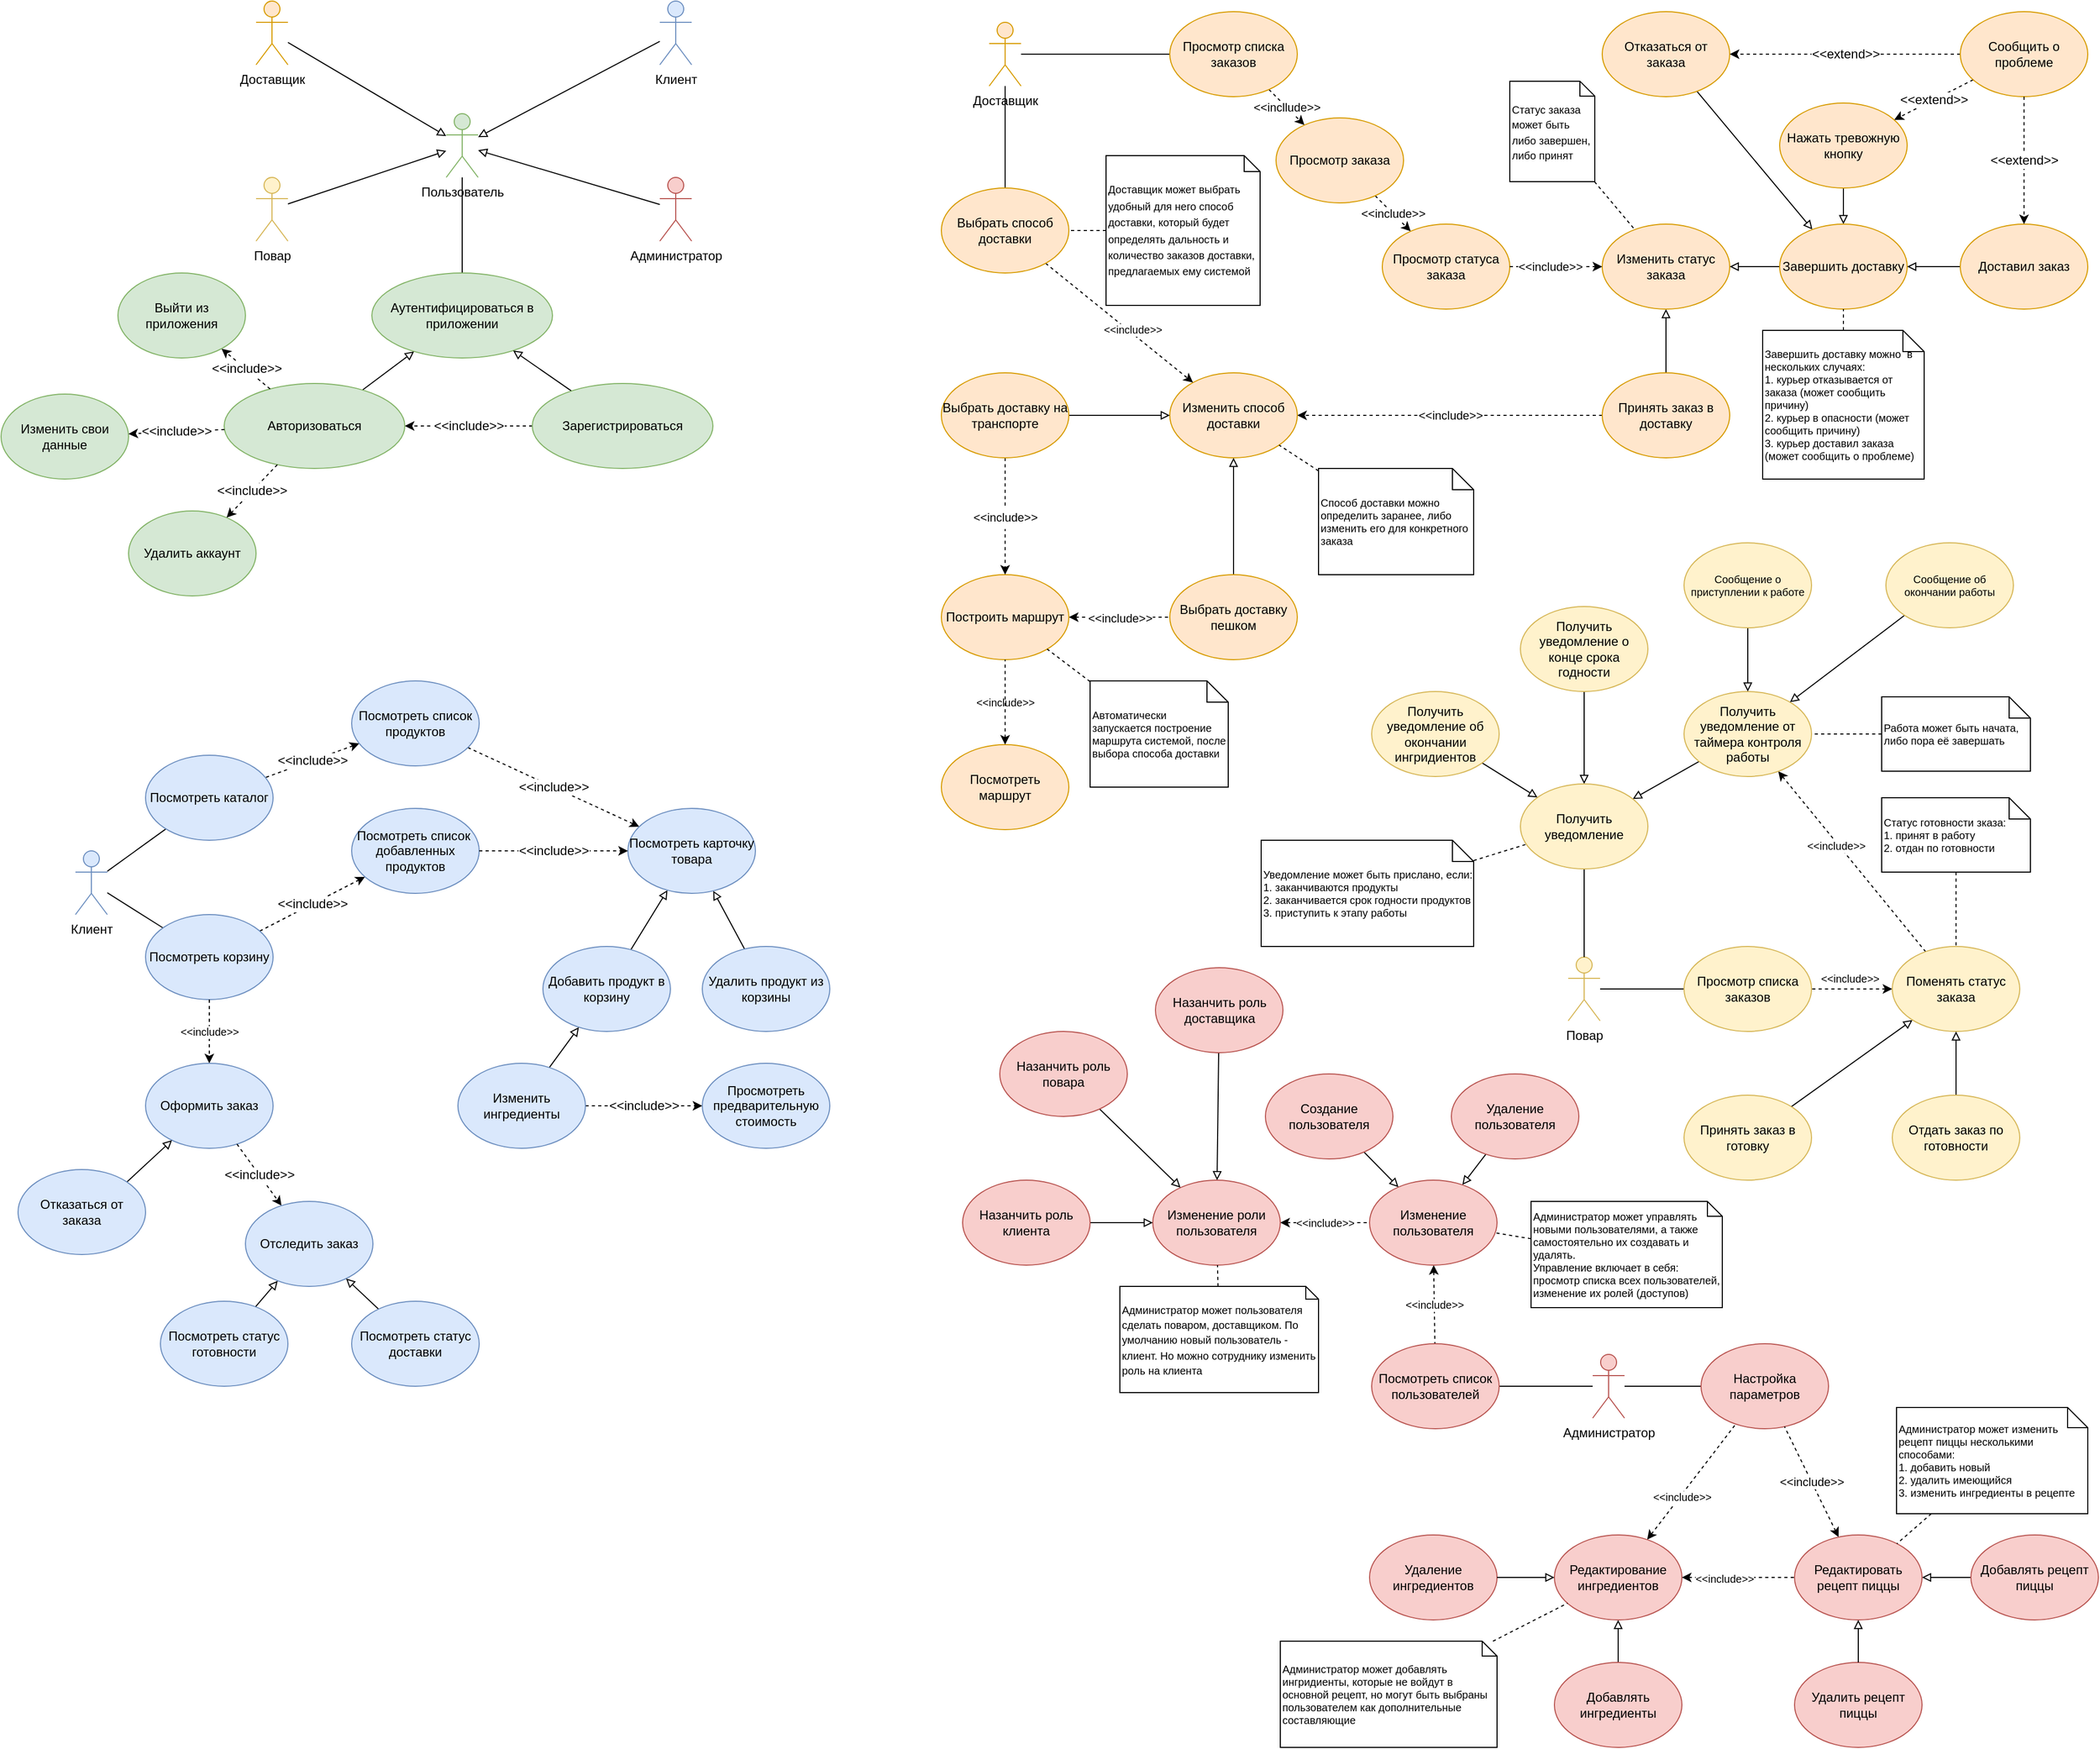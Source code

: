<mxfile version="20.7.4" type="google"><diagram id="wq3S42WRR0GATAmZA97Z" name="Page-1"><mxGraphModel grid="1" page="1" gridSize="10" guides="1" tooltips="1" connect="1" arrows="1" fold="1" pageScale="1" pageWidth="1169" pageHeight="1654" math="0" shadow="0"><root><mxCell id="0"/><mxCell id="1" parent="0"/><mxCell id="L-8THQ4KBsZC68_u3Kuw-40" style="edgeStyle=none;rounded=0;orthogonalLoop=1;jettySize=auto;html=1;endArrow=none;endFill=0;" edge="1" parent="1" source="L-8THQ4KBsZC68_u3Kuw-1" target="L-8THQ4KBsZC68_u3Kuw-11"><mxGeometry relative="1" as="geometry"/></mxCell><mxCell id="lFO23khlAvMCdC2RcjcU-5" style="rounded=0;orthogonalLoop=1;jettySize=auto;html=1;labelBackgroundColor=none;fontSize=10;startArrow=none;startFill=0;endArrow=none;endFill=0;" edge="1" parent="1" source="L-8THQ4KBsZC68_u3Kuw-1" target="L-8THQ4KBsZC68_u3Kuw-99"><mxGeometry relative="1" as="geometry"/></mxCell><mxCell id="L-8THQ4KBsZC68_u3Kuw-1" value="Доставщик" style="shape=umlActor;verticalLabelPosition=bottom;verticalAlign=top;html=1;outlineConnect=0;fillColor=#ffe6cc;strokeColor=#d79b00;" vertex="1" parent="1"><mxGeometry x="90" y="30" width="30" height="60" as="geometry"/></mxCell><mxCell id="L-8THQ4KBsZC68_u3Kuw-68" style="edgeStyle=none;rounded=0;orthogonalLoop=1;jettySize=auto;html=1;endArrow=none;endFill=0;" edge="1" parent="1" source="L-8THQ4KBsZC68_u3Kuw-4" target="L-8THQ4KBsZC68_u3Kuw-20"><mxGeometry relative="1" as="geometry"/></mxCell><mxCell id="L-8THQ4KBsZC68_u3Kuw-4" value="Повар" style="shape=umlActor;verticalLabelPosition=bottom;verticalAlign=top;html=1;outlineConnect=0;fillColor=#fff2cc;strokeColor=#d6b656;" vertex="1" parent="1"><mxGeometry x="635" y="910" width="30" height="60" as="geometry"/></mxCell><mxCell id="RKotNOa25y4ybluNpeIp-42" style="edgeStyle=none;rounded=0;orthogonalLoop=1;jettySize=auto;html=1;fontSize=12;endArrow=none;endFill=0;" edge="1" parent="1" source="L-8THQ4KBsZC68_u3Kuw-5" target="RKotNOa25y4ybluNpeIp-27"><mxGeometry relative="1" as="geometry"/></mxCell><mxCell id="L-8THQ4KBsZC68_u3Kuw-5" value="Клиент" style="shape=umlActor;verticalLabelPosition=bottom;verticalAlign=top;html=1;outlineConnect=0;fillColor=#dae8fc;strokeColor=#6c8ebf;" vertex="1" parent="1"><mxGeometry x="-770" y="810" width="30" height="60" as="geometry"/></mxCell><mxCell id="L-8THQ4KBsZC68_u3Kuw-75" style="edgeStyle=none;rounded=0;orthogonalLoop=1;jettySize=auto;html=1;endArrow=none;endFill=0;" edge="1" parent="1" source="L-8THQ4KBsZC68_u3Kuw-6" target="RKotNOa25y4ybluNpeIp-3"><mxGeometry relative="1" as="geometry"><mxPoint x="509.865" y="1321.314" as="targetPoint"/></mxGeometry></mxCell><mxCell id="L-8THQ4KBsZC68_u3Kuw-76" style="edgeStyle=none;rounded=0;orthogonalLoop=1;jettySize=auto;html=1;endArrow=none;endFill=0;" edge="1" parent="1" source="L-8THQ4KBsZC68_u3Kuw-6" target="L-8THQ4KBsZC68_u3Kuw-34"><mxGeometry relative="1" as="geometry"/></mxCell><mxCell id="L-8THQ4KBsZC68_u3Kuw-6" value="Администратор" style="shape=umlActor;verticalLabelPosition=bottom;verticalAlign=top;html=1;outlineConnect=0;fillColor=#f8cecc;strokeColor=#b85450;" vertex="1" parent="1"><mxGeometry x="658" y="1284" width="30" height="60" as="geometry"/></mxCell><mxCell id="L-8THQ4KBsZC68_u3Kuw-41" value="&amp;lt;&amp;lt;include&amp;gt;&amp;gt;" style="edgeStyle=none;rounded=0;orthogonalLoop=1;jettySize=auto;html=1;dashed=1;" edge="1" parent="1" source="L-8THQ4KBsZC68_u3Kuw-9" target="L-8THQ4KBsZC68_u3Kuw-17"><mxGeometry relative="1" as="geometry"/></mxCell><mxCell id="lFO23khlAvMCdC2RcjcU-8" style="edgeStyle=none;rounded=0;orthogonalLoop=1;jettySize=auto;html=1;labelBackgroundColor=none;fontSize=10;startArrow=none;startFill=0;endArrow=block;endFill=0;" edge="1" parent="1" source="L-8THQ4KBsZC68_u3Kuw-9" target="L-8THQ4KBsZC68_u3Kuw-46"><mxGeometry relative="1" as="geometry"/></mxCell><mxCell id="L-8THQ4KBsZC68_u3Kuw-9" value="Принять заказ в доставку" style="ellipse;whiteSpace=wrap;html=1;fillColor=#ffe6cc;strokeColor=#d79b00;" vertex="1" parent="1"><mxGeometry x="667" y="360" width="120" height="80" as="geometry"/></mxCell><mxCell id="L-8THQ4KBsZC68_u3Kuw-60" style="edgeStyle=none;rounded=0;orthogonalLoop=1;jettySize=auto;html=1;endArrow=block;endFill=0;" edge="1" parent="1" source="L-8THQ4KBsZC68_u3Kuw-10" target="L-8THQ4KBsZC68_u3Kuw-51"><mxGeometry relative="1" as="geometry"/></mxCell><mxCell id="L-8THQ4KBsZC68_u3Kuw-10" value="Отказаться от заказа" style="ellipse;whiteSpace=wrap;html=1;fillColor=#ffe6cc;strokeColor=#d79b00;" vertex="1" parent="1"><mxGeometry x="667" y="20" width="120" height="80" as="geometry"/></mxCell><mxCell id="L-8THQ4KBsZC68_u3Kuw-44" value="&amp;lt;&amp;lt;include&amp;gt;&amp;gt;" style="edgeStyle=none;rounded=0;orthogonalLoop=1;jettySize=auto;html=1;endArrow=classic;endFill=1;dashed=1;" edge="1" parent="1" source="L-8THQ4KBsZC68_u3Kuw-93" target="L-8THQ4KBsZC68_u3Kuw-13"><mxGeometry relative="1" as="geometry"/></mxCell><mxCell id="L-8THQ4KBsZC68_u3Kuw-95" value="&amp;lt;&amp;lt;incllude&amp;gt;&amp;gt;" style="edgeStyle=none;rounded=0;orthogonalLoop=1;jettySize=auto;html=1;startArrow=none;startFill=0;endArrow=classic;endFill=1;dashed=1;" edge="1" parent="1" source="L-8THQ4KBsZC68_u3Kuw-11" target="L-8THQ4KBsZC68_u3Kuw-93"><mxGeometry relative="1" as="geometry"/></mxCell><mxCell id="L-8THQ4KBsZC68_u3Kuw-11" value="Просмотр списка заказов" style="ellipse;whiteSpace=wrap;html=1;fillColor=#ffe6cc;strokeColor=#d79b00;" vertex="1" parent="1"><mxGeometry x="260" y="20" width="120" height="80" as="geometry"/></mxCell><mxCell id="L-8THQ4KBsZC68_u3Kuw-12" value="Посмотреть маршрут" style="ellipse;whiteSpace=wrap;html=1;fillColor=#ffe6cc;strokeColor=#d79b00;" vertex="1" parent="1"><mxGeometry x="45" y="710" width="120" height="80" as="geometry"/></mxCell><mxCell id="L-8THQ4KBsZC68_u3Kuw-13" value="Просмотр статуса заказа" style="ellipse;whiteSpace=wrap;html=1;fillColor=#ffe6cc;strokeColor=#d79b00;" vertex="1" parent="1"><mxGeometry x="460" y="220" width="120" height="80" as="geometry"/></mxCell><mxCell id="L-8THQ4KBsZC68_u3Kuw-86" value="&lt;p style=&quot;line-height: 0%;&quot;&gt;&lt;br&gt;&lt;span style=&quot;color: rgb(0, 0, 0); font-family: Helvetica; font-size: 11px; font-style: normal; font-variant-ligatures: normal; font-variant-caps: normal; font-weight: 400; letter-spacing: normal; orphans: 2; text-align: center; text-indent: 0px; text-transform: none; widows: 2; word-spacing: 0px; -webkit-text-stroke-width: 0px; background-color: rgb(255, 255, 255); text-decoration-thickness: initial; text-decoration-style: initial; text-decoration-color: initial; float: none; display: inline !important;&quot;&gt;&amp;lt;&amp;lt;include&amp;gt;&amp;gt;&lt;/span&gt;&lt;br&gt;&lt;br&gt;&lt;/p&gt;" style="edgeStyle=none;rounded=0;orthogonalLoop=1;jettySize=auto;html=1;startArrow=classic;startFill=1;endArrow=none;endFill=0;dashed=1;" edge="1" parent="1" source="L-8THQ4KBsZC68_u3Kuw-14" target="L-8THQ4KBsZC68_u3Kuw-81"><mxGeometry relative="1" as="geometry"/></mxCell><mxCell id="L-8THQ4KBsZC68_u3Kuw-14" value="Построить маршрут" style="ellipse;whiteSpace=wrap;html=1;fillColor=#ffe6cc;strokeColor=#d79b00;" vertex="1" parent="1"><mxGeometry x="45" y="550" width="120" height="80" as="geometry"/></mxCell><mxCell id="L-8THQ4KBsZC68_u3Kuw-50" value="&lt;span style=&quot;font-size: 12px;&quot;&gt;&amp;lt;&amp;lt;extend&amp;gt;&amp;gt;&lt;/span&gt;" style="edgeStyle=none;rounded=0;orthogonalLoop=1;jettySize=auto;html=1;dashed=1;endArrow=classic;endFill=1;" edge="1" parent="1" source="L-8THQ4KBsZC68_u3Kuw-15" target="L-8THQ4KBsZC68_u3Kuw-10"><mxGeometry relative="1" as="geometry"><mxPoint x="898.06" y="270" as="sourcePoint"/></mxGeometry></mxCell><mxCell id="L-8THQ4KBsZC68_u3Kuw-61" value="&lt;span style=&quot;font-size: 12px;&quot;&gt;&amp;lt;&amp;lt;extend&amp;gt;&amp;gt;&lt;/span&gt;" style="edgeStyle=none;rounded=0;orthogonalLoop=1;jettySize=auto;html=1;dashed=1;endArrow=classic;endFill=1;" edge="1" parent="1" source="L-8THQ4KBsZC68_u3Kuw-15" target="L-8THQ4KBsZC68_u3Kuw-16"><mxGeometry relative="1" as="geometry"><mxPoint x="913.997" y="242.85" as="sourcePoint"/></mxGeometry></mxCell><mxCell id="L-8THQ4KBsZC68_u3Kuw-15" value="Сообщить о проблеме" style="ellipse;whiteSpace=wrap;html=1;fillColor=#ffe6cc;strokeColor=#d79b00;" vertex="1" parent="1"><mxGeometry x="1004" y="20" width="120" height="80" as="geometry"/></mxCell><mxCell id="L-8THQ4KBsZC68_u3Kuw-101" value="" style="edgeStyle=none;rounded=0;orthogonalLoop=1;jettySize=auto;html=1;startArrow=none;startFill=0;endArrow=block;endFill=0;" edge="1" parent="1" source="L-8THQ4KBsZC68_u3Kuw-16" target="L-8THQ4KBsZC68_u3Kuw-51"><mxGeometry relative="1" as="geometry"/></mxCell><mxCell id="L-8THQ4KBsZC68_u3Kuw-16" value="Нажать тревожную кнопку" style="ellipse;whiteSpace=wrap;html=1;fillColor=#ffe6cc;strokeColor=#d79b00;" vertex="1" parent="1"><mxGeometry x="834" y="106" width="120" height="80" as="geometry"/></mxCell><mxCell id="L-8THQ4KBsZC68_u3Kuw-42" value="&lt;p style=&quot;line-height: 0%;&quot;&gt;&lt;br&gt;&lt;span style=&quot;color: rgb(0, 0, 0); font-family: Helvetica; font-size: 11px; font-style: normal; font-variant-ligatures: normal; font-variant-caps: normal; font-weight: 400; letter-spacing: normal; orphans: 2; text-align: center; text-indent: 0px; text-transform: none; widows: 2; word-spacing: 0px; -webkit-text-stroke-width: 0px; background-color: rgb(255, 255, 255); text-decoration-thickness: initial; text-decoration-style: initial; text-decoration-color: initial; float: none; display: inline !important;&quot;&gt;&amp;lt;&amp;lt;include&amp;gt;&amp;gt;&lt;/span&gt;&lt;br&gt;&lt;br&gt;&lt;/p&gt;" style="edgeStyle=none;rounded=0;orthogonalLoop=1;jettySize=auto;html=1;startArrow=none;startFill=0;endArrow=classic;endFill=1;dashed=1;" edge="1" parent="1" source="L-8THQ4KBsZC68_u3Kuw-82" target="L-8THQ4KBsZC68_u3Kuw-14"><mxGeometry relative="1" as="geometry"/></mxCell><mxCell id="L-8THQ4KBsZC68_u3Kuw-17" value="Изменить способ доставки" style="ellipse;whiteSpace=wrap;html=1;fillColor=#ffe6cc;strokeColor=#d79b00;" vertex="1" parent="1"><mxGeometry x="260" y="360" width="120" height="80" as="geometry"/></mxCell><mxCell id="L-8THQ4KBsZC68_u3Kuw-64" style="edgeStyle=none;rounded=0;orthogonalLoop=1;jettySize=auto;html=1;endArrow=block;endFill=0;" edge="1" parent="1" source="L-8THQ4KBsZC68_u3Kuw-18" target="L-8THQ4KBsZC68_u3Kuw-63"><mxGeometry relative="1" as="geometry"/></mxCell><mxCell id="L-8THQ4KBsZC68_u3Kuw-18" value="Получить уведомление об окончании ингридиентов" style="ellipse;whiteSpace=wrap;html=1;fillColor=#fff2cc;strokeColor=#d6b656;" vertex="1" parent="1"><mxGeometry x="450" y="660" width="120" height="80" as="geometry"/></mxCell><mxCell id="L-8THQ4KBsZC68_u3Kuw-62" style="edgeStyle=none;rounded=0;orthogonalLoop=1;jettySize=auto;html=1;exitX=0.5;exitY=1;exitDx=0;exitDy=0;endArrow=block;endFill=0;" edge="1" parent="1" source="L-8THQ4KBsZC68_u3Kuw-19" target="L-8THQ4KBsZC68_u3Kuw-63"><mxGeometry relative="1" as="geometry"/></mxCell><mxCell id="L-8THQ4KBsZC68_u3Kuw-19" value="Получить уведомление о конце срока годности" style="ellipse;whiteSpace=wrap;html=1;fillColor=#fff2cc;strokeColor=#d6b656;" vertex="1" parent="1"><mxGeometry x="590" y="580" width="120" height="80" as="geometry"/></mxCell><mxCell id="L-8THQ4KBsZC68_u3Kuw-69" style="edgeStyle=none;rounded=0;orthogonalLoop=1;jettySize=auto;html=1;dashed=1;startArrow=classic;startFill=1;endArrow=none;endFill=0;" edge="1" parent="1" source="L-8THQ4KBsZC68_u3Kuw-21" target="L-8THQ4KBsZC68_u3Kuw-23"><mxGeometry relative="1" as="geometry"><mxPoint x="1114" y="720" as="targetPoint"/></mxGeometry></mxCell><mxCell id="lFO23khlAvMCdC2RcjcU-31" value="&amp;lt;&amp;lt;include&amp;gt;&amp;gt;" style="edgeLabel;html=1;align=center;verticalAlign=middle;resizable=0;points=[];fontSize=10;" connectable="0" vertex="1" parent="L-8THQ4KBsZC68_u3Kuw-69"><mxGeometry x="-0.193" y="-2" relative="1" as="geometry"><mxPoint as="offset"/></mxGeometry></mxCell><mxCell id="L-8THQ4KBsZC68_u3Kuw-20" value="Просмотр списка заказов" style="ellipse;whiteSpace=wrap;html=1;fillColor=#fff2cc;strokeColor=#d6b656;" vertex="1" parent="1"><mxGeometry x="744" y="900" width="120" height="80" as="geometry"/></mxCell><mxCell id="L-8THQ4KBsZC68_u3Kuw-65" style="edgeStyle=none;rounded=0;orthogonalLoop=1;jettySize=auto;html=1;endArrow=block;endFill=0;" edge="1" parent="1" source="L-8THQ4KBsZC68_u3Kuw-21" target="L-8THQ4KBsZC68_u3Kuw-63"><mxGeometry relative="1" as="geometry"/></mxCell><mxCell id="L-8THQ4KBsZC68_u3Kuw-21" value="Получить уведомление от таймера контроля работы" style="ellipse;whiteSpace=wrap;html=1;fillColor=#fff2cc;strokeColor=#d6b656;" vertex="1" parent="1"><mxGeometry x="744" y="660" width="120" height="80" as="geometry"/></mxCell><mxCell id="L-8THQ4KBsZC68_u3Kuw-52" style="edgeStyle=none;rounded=0;orthogonalLoop=1;jettySize=auto;html=1;endArrow=block;endFill=0;" edge="1" parent="1" source="L-8THQ4KBsZC68_u3Kuw-22" target="L-8THQ4KBsZC68_u3Kuw-23"><mxGeometry relative="1" as="geometry"/></mxCell><mxCell id="L-8THQ4KBsZC68_u3Kuw-22" value="Принять заказ в готовку" style="ellipse;whiteSpace=wrap;html=1;fillColor=#fff2cc;strokeColor=#d6b656;" vertex="1" parent="1"><mxGeometry x="744" y="1040" width="120" height="80" as="geometry"/></mxCell><mxCell id="L-8THQ4KBsZC68_u3Kuw-67" style="edgeStyle=none;rounded=0;orthogonalLoop=1;jettySize=auto;html=1;dashed=1;endArrow=none;endFill=0;startArrow=classic;startFill=1;" edge="1" parent="1" source="L-8THQ4KBsZC68_u3Kuw-23" target="L-8THQ4KBsZC68_u3Kuw-20"><mxGeometry relative="1" as="geometry"/></mxCell><mxCell id="lFO23khlAvMCdC2RcjcU-32" value="&amp;lt;&amp;lt;include&amp;gt;&amp;gt;" style="edgeLabel;html=1;align=center;verticalAlign=middle;resizable=0;points=[];fontSize=10;" connectable="0" vertex="1" parent="L-8THQ4KBsZC68_u3Kuw-67"><mxGeometry x="0.329" relative="1" as="geometry"><mxPoint x="10" y="-10" as="offset"/></mxGeometry></mxCell><mxCell id="L-8THQ4KBsZC68_u3Kuw-23" value="Поменять статус заказа" style="ellipse;whiteSpace=wrap;html=1;fillColor=#fff2cc;strokeColor=#d6b656;" vertex="1" parent="1"><mxGeometry x="940" y="900" width="120" height="80" as="geometry"/></mxCell><mxCell id="L-8THQ4KBsZC68_u3Kuw-53" style="edgeStyle=none;rounded=0;orthogonalLoop=1;jettySize=auto;html=1;endArrow=block;endFill=0;" edge="1" parent="1" source="L-8THQ4KBsZC68_u3Kuw-24" target="L-8THQ4KBsZC68_u3Kuw-23"><mxGeometry relative="1" as="geometry"/></mxCell><mxCell id="L-8THQ4KBsZC68_u3Kuw-24" value="Отдать заказ по готовности" style="ellipse;whiteSpace=wrap;html=1;fillColor=#fff2cc;strokeColor=#d6b656;" vertex="1" parent="1"><mxGeometry x="940" y="1040" width="120" height="80" as="geometry"/></mxCell><mxCell id="L-8THQ4KBsZC68_u3Kuw-34" value="Настройка параметров" style="ellipse;whiteSpace=wrap;html=1;fillColor=#f8cecc;strokeColor=#b85450;" vertex="1" parent="1"><mxGeometry x="760" y="1274" width="120" height="80" as="geometry"/></mxCell><mxCell id="L-8THQ4KBsZC68_u3Kuw-46" value="Изменить статус заказа" style="ellipse;whiteSpace=wrap;html=1;fillColor=#ffe6cc;strokeColor=#d79b00;" vertex="1" parent="1"><mxGeometry x="667" y="220" width="120" height="80" as="geometry"/></mxCell><mxCell id="lFO23khlAvMCdC2RcjcU-7" style="edgeStyle=none;rounded=0;orthogonalLoop=1;jettySize=auto;html=1;labelBackgroundColor=none;fontSize=10;startArrow=none;startFill=0;endArrow=block;endFill=0;" edge="1" parent="1" source="L-8THQ4KBsZC68_u3Kuw-51" target="L-8THQ4KBsZC68_u3Kuw-46"><mxGeometry relative="1" as="geometry"/></mxCell><mxCell id="L-8THQ4KBsZC68_u3Kuw-51" value="Завершить доставку" style="ellipse;whiteSpace=wrap;html=1;fillColor=#ffe6cc;strokeColor=#d79b00;" vertex="1" parent="1"><mxGeometry x="834" y="220" width="120" height="80" as="geometry"/></mxCell><mxCell id="L-8THQ4KBsZC68_u3Kuw-70" style="edgeStyle=none;rounded=0;orthogonalLoop=1;jettySize=auto;html=1;endArrow=block;endFill=0;" edge="1" parent="1" source="L-8THQ4KBsZC68_u3Kuw-56" target="L-8THQ4KBsZC68_u3Kuw-58"><mxGeometry relative="1" as="geometry"/></mxCell><mxCell id="L-8THQ4KBsZC68_u3Kuw-56" value="Добавлять рецепт пиццы" style="ellipse;whiteSpace=wrap;html=1;fillColor=#f8cecc;strokeColor=#b85450;" vertex="1" parent="1"><mxGeometry x="1014" y="1454" width="120" height="80" as="geometry"/></mxCell><mxCell id="L-8THQ4KBsZC68_u3Kuw-71" style="edgeStyle=none;rounded=0;orthogonalLoop=1;jettySize=auto;html=1;endArrow=block;endFill=0;" edge="1" parent="1" source="L-8THQ4KBsZC68_u3Kuw-57" target="L-8THQ4KBsZC68_u3Kuw-59"><mxGeometry relative="1" as="geometry"><mxPoint x="768" y="1214" as="targetPoint"/></mxGeometry></mxCell><mxCell id="L-8THQ4KBsZC68_u3Kuw-57" value="Добавлять ингредиенты" style="ellipse;whiteSpace=wrap;html=1;fillColor=#f8cecc;strokeColor=#b85450;" vertex="1" parent="1"><mxGeometry x="622" y="1574" width="120" height="80" as="geometry"/></mxCell><mxCell id="L-8THQ4KBsZC68_u3Kuw-74" value="&amp;lt;&amp;lt;include&amp;gt;&amp;gt;" style="edgeStyle=none;rounded=0;orthogonalLoop=1;jettySize=auto;html=1;dashed=1;endArrow=none;endFill=0;startArrow=classic;startFill=1;" edge="1" parent="1" source="L-8THQ4KBsZC68_u3Kuw-58" target="L-8THQ4KBsZC68_u3Kuw-34"><mxGeometry relative="1" as="geometry"/></mxCell><mxCell id="L-8THQ4KBsZC68_u3Kuw-58" value="Редактировать рецепт пиццы" style="ellipse;whiteSpace=wrap;html=1;fillColor=#f8cecc;strokeColor=#b85450;" vertex="1" parent="1"><mxGeometry x="848" y="1454" width="120" height="80" as="geometry"/></mxCell><mxCell id="L-8THQ4KBsZC68_u3Kuw-73" style="edgeStyle=none;rounded=0;orthogonalLoop=1;jettySize=auto;html=1;dashed=1;endArrow=none;endFill=0;startArrow=classic;startFill=1;" edge="1" parent="1" source="L-8THQ4KBsZC68_u3Kuw-59" target="L-8THQ4KBsZC68_u3Kuw-34"><mxGeometry relative="1" as="geometry"/></mxCell><mxCell id="lFO23khlAvMCdC2RcjcU-35" value="&amp;lt;&amp;lt;include&amp;gt;&amp;gt;" style="edgeLabel;html=1;align=center;verticalAlign=middle;resizable=0;points=[];fontSize=10;" connectable="0" vertex="1" parent="L-8THQ4KBsZC68_u3Kuw-73"><mxGeometry x="-0.252" y="-1" relative="1" as="geometry"><mxPoint as="offset"/></mxGeometry></mxCell><mxCell id="L-8THQ4KBsZC68_u3Kuw-59" value="Редактирование ингредиентов" style="ellipse;whiteSpace=wrap;html=1;fillColor=#f8cecc;strokeColor=#b85450;" vertex="1" parent="1"><mxGeometry x="622" y="1454" width="120" height="80" as="geometry"/></mxCell><mxCell id="L-8THQ4KBsZC68_u3Kuw-66" style="edgeStyle=none;rounded=0;orthogonalLoop=1;jettySize=auto;html=1;endArrow=none;endFill=0;" edge="1" parent="1" source="L-8THQ4KBsZC68_u3Kuw-63" target="L-8THQ4KBsZC68_u3Kuw-4"><mxGeometry relative="1" as="geometry"/></mxCell><mxCell id="L-8THQ4KBsZC68_u3Kuw-63" value="Получить уведомление" style="ellipse;whiteSpace=wrap;html=1;fillColor=#fff2cc;strokeColor=#d6b656;" vertex="1" parent="1"><mxGeometry x="590" y="747" width="120" height="80" as="geometry"/></mxCell><mxCell id="L-8THQ4KBsZC68_u3Kuw-77" value="Удаление ингредиентов" style="ellipse;whiteSpace=wrap;html=1;fillColor=#f8cecc;strokeColor=#b85450;" vertex="1" parent="1"><mxGeometry x="448" y="1454" width="120" height="80" as="geometry"/></mxCell><mxCell id="L-8THQ4KBsZC68_u3Kuw-78" value="Удалить рецепт пиццы" style="ellipse;whiteSpace=wrap;html=1;fillColor=#f8cecc;strokeColor=#b85450;" vertex="1" parent="1"><mxGeometry x="848" y="1574" width="120" height="80" as="geometry"/></mxCell><mxCell id="L-8THQ4KBsZC68_u3Kuw-79" style="edgeStyle=none;rounded=0;orthogonalLoop=1;jettySize=auto;html=1;endArrow=block;endFill=0;" edge="1" parent="1" source="L-8THQ4KBsZC68_u3Kuw-77" target="L-8THQ4KBsZC68_u3Kuw-59"><mxGeometry relative="1" as="geometry"><mxPoint x="444.984" y="1225.967" as="targetPoint"/></mxGeometry></mxCell><mxCell id="L-8THQ4KBsZC68_u3Kuw-80" style="edgeStyle=none;rounded=0;orthogonalLoop=1;jettySize=auto;html=1;endArrow=block;endFill=0;" edge="1" parent="1" source="L-8THQ4KBsZC68_u3Kuw-78" target="L-8THQ4KBsZC68_u3Kuw-58"><mxGeometry relative="1" as="geometry"><mxPoint x="546.499" y="1224.001" as="targetPoint"/></mxGeometry></mxCell><mxCell id="L-8THQ4KBsZC68_u3Kuw-88" value="&lt;p style=&quot;line-height: 0%;&quot;&gt;&lt;br&gt;&lt;/p&gt;" style="edgeStyle=none;rounded=0;orthogonalLoop=1;jettySize=auto;html=1;startArrow=none;startFill=0;endArrow=block;endFill=0;" edge="1" parent="1" source="L-8THQ4KBsZC68_u3Kuw-81" target="L-8THQ4KBsZC68_u3Kuw-17"><mxGeometry relative="1" as="geometry"/></mxCell><mxCell id="L-8THQ4KBsZC68_u3Kuw-81" value="Выбрать доставку пешком" style="ellipse;whiteSpace=wrap;html=1;fillColor=#ffe6cc;strokeColor=#d79b00;" vertex="1" parent="1"><mxGeometry x="260" y="550" width="120" height="80" as="geometry"/></mxCell><mxCell id="L-8THQ4KBsZC68_u3Kuw-87" value="&lt;p style=&quot;line-height: 0%;&quot;&gt;&lt;br&gt;&lt;/p&gt;" style="edgeStyle=none;rounded=0;orthogonalLoop=1;jettySize=auto;html=1;startArrow=none;startFill=0;endArrow=block;endFill=0;" edge="1" parent="1" source="L-8THQ4KBsZC68_u3Kuw-82" target="L-8THQ4KBsZC68_u3Kuw-17"><mxGeometry relative="1" as="geometry"/></mxCell><mxCell id="L-8THQ4KBsZC68_u3Kuw-82" value="Выбрать доставку на транспорте" style="ellipse;whiteSpace=wrap;html=1;fillColor=#ffe6cc;strokeColor=#d79b00;" vertex="1" parent="1"><mxGeometry x="45" y="360" width="120" height="80" as="geometry"/></mxCell><mxCell id="L-8THQ4KBsZC68_u3Kuw-96" style="edgeStyle=none;rounded=0;orthogonalLoop=1;jettySize=auto;html=1;startArrow=none;startFill=0;endArrow=classic;endFill=1;dashed=1;" edge="1" parent="1" source="L-8THQ4KBsZC68_u3Kuw-13" target="L-8THQ4KBsZC68_u3Kuw-46"><mxGeometry relative="1" as="geometry"><Array as="points"/></mxGeometry></mxCell><mxCell id="lFO23khlAvMCdC2RcjcU-1" value="&amp;lt;&amp;lt;include&amp;gt;&amp;gt;" style="edgeLabel;html=1;align=center;verticalAlign=middle;resizable=0;points=[];" connectable="0" vertex="1" parent="L-8THQ4KBsZC68_u3Kuw-96"><mxGeometry x="-0.451" relative="1" as="geometry"><mxPoint x="14" as="offset"/></mxGeometry></mxCell><mxCell id="L-8THQ4KBsZC68_u3Kuw-93" value="Просмотр заказа" style="ellipse;whiteSpace=wrap;html=1;fillColor=#ffe6cc;strokeColor=#d79b00;" vertex="1" parent="1"><mxGeometry x="360" y="120" width="120" height="80" as="geometry"/></mxCell><mxCell id="lFO23khlAvMCdC2RcjcU-9" style="edgeStyle=none;rounded=0;orthogonalLoop=1;jettySize=auto;html=1;labelBackgroundColor=none;fontSize=10;startArrow=none;startFill=0;endArrow=classic;endFill=1;dashed=1;" edge="1" parent="1" source="L-8THQ4KBsZC68_u3Kuw-99" target="L-8THQ4KBsZC68_u3Kuw-17"><mxGeometry relative="1" as="geometry"/></mxCell><mxCell id="lFO23khlAvMCdC2RcjcU-10" value="&amp;lt;&amp;lt;include&amp;gt;&amp;gt;" style="edgeLabel;html=1;align=center;verticalAlign=middle;resizable=0;points=[];fontSize=10;" connectable="0" vertex="1" parent="lFO23khlAvMCdC2RcjcU-9"><mxGeometry x="0.155" y="3" relative="1" as="geometry"><mxPoint y="-1" as="offset"/></mxGeometry></mxCell><mxCell id="lFO23khlAvMCdC2RcjcU-11" value="&amp;lt;&amp;lt;include&amp;gt;&amp;gt;" style="edgeStyle=none;rounded=0;orthogonalLoop=1;jettySize=auto;html=1;dashed=1;labelBackgroundColor=none;fontSize=10;startArrow=classic;startFill=1;endArrow=none;endFill=0;" edge="1" parent="1" source="L-8THQ4KBsZC68_u3Kuw-12" target="L-8THQ4KBsZC68_u3Kuw-14"><mxGeometry relative="1" as="geometry"/></mxCell><mxCell id="L-8THQ4KBsZC68_u3Kuw-99" value="Выбрать способ доставки" style="ellipse;whiteSpace=wrap;html=1;fillColor=#ffe6cc;strokeColor=#d79b00;" vertex="1" parent="1"><mxGeometry x="45" y="186" width="120" height="80" as="geometry"/></mxCell><mxCell id="lFO23khlAvMCdC2RcjcU-6" style="edgeStyle=none;rounded=0;orthogonalLoop=1;jettySize=auto;html=1;labelBackgroundColor=none;fontSize=10;startArrow=none;startFill=0;endArrow=none;endFill=0;dashed=1;" edge="1" parent="1" source="lFO23khlAvMCdC2RcjcU-3" target="L-8THQ4KBsZC68_u3Kuw-99"><mxGeometry relative="1" as="geometry"/></mxCell><mxCell id="lFO23khlAvMCdC2RcjcU-3" value="&lt;div style=&quot;line-height: 120%;&quot;&gt;&lt;span style=&quot;font-size: 10px; background-color: initial;&quot;&gt;Доставщик может выбрать удобный для него способ доставки, который будет определять дальность и количество заказов доставки, предлагаемых ему системой&lt;/span&gt;&lt;/div&gt;" style="shape=note;size=15;whiteSpace=wrap;html=1;align=left;strokeWidth=1;" vertex="1" parent="1"><mxGeometry x="200" y="155.5" width="145" height="141" as="geometry"/></mxCell><mxCell id="lFO23khlAvMCdC2RcjcU-14" style="edgeStyle=none;rounded=0;orthogonalLoop=1;jettySize=auto;html=1;dashed=1;labelBackgroundColor=none;fontSize=10;startArrow=none;startFill=0;endArrow=none;endFill=0;" edge="1" parent="1" source="lFO23khlAvMCdC2RcjcU-12" target="L-8THQ4KBsZC68_u3Kuw-51"><mxGeometry relative="1" as="geometry"/></mxCell><mxCell id="lFO23khlAvMCdC2RcjcU-12" value="Завершить доставку можно&amp;nbsp; в нескольких случаях:&lt;br&gt;1. курьер отказывается от заказа (может сообщить причину)&lt;br&gt;2. курьер в опасности (может сообщить причину)&lt;br&gt;3. курьер доставил заказа (может сообщить о проблеме)" style="shape=note;size=20;whiteSpace=wrap;html=1;strokeWidth=1;fontSize=10;align=left;" vertex="1" parent="1"><mxGeometry x="818" y="320" width="152" height="140" as="geometry"/></mxCell><mxCell id="lFO23khlAvMCdC2RcjcU-15" style="edgeStyle=none;rounded=0;orthogonalLoop=1;jettySize=auto;html=1;labelBackgroundColor=none;fontSize=10;startArrow=none;startFill=0;endArrow=block;endFill=0;" edge="1" parent="1" source="lFO23khlAvMCdC2RcjcU-13" target="L-8THQ4KBsZC68_u3Kuw-51"><mxGeometry relative="1" as="geometry"/></mxCell><mxCell id="lFO23khlAvMCdC2RcjcU-13" value="&lt;font style=&quot;font-size: 12px;&quot;&gt;Доставил заказ&lt;/font&gt;" style="ellipse;whiteSpace=wrap;html=1;strokeWidth=1;fontSize=10;fillColor=#ffe6cc;strokeColor=#d79b00;" vertex="1" parent="1"><mxGeometry x="1004" y="220" width="120" height="80" as="geometry"/></mxCell><mxCell id="lFO23khlAvMCdC2RcjcU-16" value="&lt;span style=&quot;font-size: 12px;&quot;&gt;&amp;lt;&amp;lt;extend&amp;gt;&amp;gt;&lt;/span&gt;" style="edgeStyle=none;rounded=0;orthogonalLoop=1;jettySize=auto;html=1;dashed=1;endArrow=classic;endFill=1;" edge="1" parent="1" source="L-8THQ4KBsZC68_u3Kuw-15" target="lFO23khlAvMCdC2RcjcU-13"><mxGeometry relative="1" as="geometry"><mxPoint x="810" y="80" as="sourcePoint"/><mxPoint x="767.696" y="131.218" as="targetPoint"/></mxGeometry></mxCell><mxCell id="lFO23khlAvMCdC2RcjcU-18" style="edgeStyle=none;rounded=0;orthogonalLoop=1;jettySize=auto;html=1;labelBackgroundColor=none;fontSize=10;startArrow=none;startFill=0;endArrow=none;endFill=0;dashed=1;" edge="1" parent="1" source="lFO23khlAvMCdC2RcjcU-17" target="L-8THQ4KBsZC68_u3Kuw-14"><mxGeometry relative="1" as="geometry"/></mxCell><mxCell id="lFO23khlAvMCdC2RcjcU-17" value="Автоматически запускается построение маршрута системой, после выбора способа доставки" style="shape=note;size=20;whiteSpace=wrap;html=1;strokeWidth=1;fontSize=10;align=left;" vertex="1" parent="1"><mxGeometry x="185" y="650" width="130" height="100" as="geometry"/></mxCell><mxCell id="lFO23khlAvMCdC2RcjcU-20" style="edgeStyle=none;rounded=0;orthogonalLoop=1;jettySize=auto;html=1;dashed=1;labelBackgroundColor=none;fontSize=10;startArrow=none;startFill=0;endArrow=none;endFill=0;" edge="1" parent="1" source="lFO23khlAvMCdC2RcjcU-19" target="L-8THQ4KBsZC68_u3Kuw-17"><mxGeometry relative="1" as="geometry"/></mxCell><mxCell id="lFO23khlAvMCdC2RcjcU-19" value="Способ доставки можно определить заранее, либо изменить его для конкретного заказа" style="shape=note;size=20;whiteSpace=wrap;html=1;strokeWidth=1;fontSize=10;align=left;" vertex="1" parent="1"><mxGeometry x="400" y="450" width="146" height="100" as="geometry"/></mxCell><mxCell id="lFO23khlAvMCdC2RcjcU-22" style="edgeStyle=none;rounded=0;orthogonalLoop=1;jettySize=auto;html=1;dashed=1;labelBackgroundColor=none;fontSize=10;startArrow=none;startFill=0;endArrow=none;endFill=0;" edge="1" parent="1" source="lFO23khlAvMCdC2RcjcU-21" target="L-8THQ4KBsZC68_u3Kuw-46"><mxGeometry relative="1" as="geometry"/></mxCell><mxCell id="lFO23khlAvMCdC2RcjcU-21" value="&lt;font style=&quot;font-size: 10px;&quot;&gt;Статус заказа может быть либо завершен, либо принят&lt;/font&gt;" style="shape=note;size=14;whiteSpace=wrap;html=1;strokeWidth=1;fontSize=12;align=left;" vertex="1" parent="1"><mxGeometry x="580" y="85.45" width="80" height="94.55" as="geometry"/></mxCell><mxCell id="lFO23khlAvMCdC2RcjcU-28" style="edgeStyle=none;rounded=0;orthogonalLoop=1;jettySize=auto;html=1;labelBackgroundColor=none;fontSize=10;startArrow=none;startFill=0;endArrow=none;endFill=0;dashed=1;" edge="1" parent="1" source="lFO23khlAvMCdC2RcjcU-23" target="L-8THQ4KBsZC68_u3Kuw-63"><mxGeometry relative="1" as="geometry"/></mxCell><mxCell id="lFO23khlAvMCdC2RcjcU-23" value="Уведомление может быть прислано, если:&lt;br&gt;1. заканчиваются продукты&lt;br&gt;2. заканчивается срок годности продуктов&lt;br&gt;&lt;div style=&quot;&quot;&gt;&lt;span style=&quot;background-color: initial;&quot;&gt;3. приступить к этапу работы&lt;/span&gt;&lt;/div&gt;" style="shape=note;size=20;whiteSpace=wrap;html=1;strokeWidth=1;fontSize=10;align=left;" vertex="1" parent="1"><mxGeometry x="346" y="800" width="200" height="100" as="geometry"/></mxCell><mxCell id="lFO23khlAvMCdC2RcjcU-26" style="edgeStyle=none;rounded=0;orthogonalLoop=1;jettySize=auto;html=1;labelBackgroundColor=none;fontSize=10;startArrow=none;startFill=0;endArrow=block;endFill=0;" edge="1" parent="1" source="lFO23khlAvMCdC2RcjcU-24" target="L-8THQ4KBsZC68_u3Kuw-21"><mxGeometry relative="1" as="geometry"/></mxCell><mxCell id="lFO23khlAvMCdC2RcjcU-24" value="Сообщение о приступлении к работе" style="ellipse;whiteSpace=wrap;html=1;strokeWidth=1;fontSize=10;fillColor=#fff2cc;strokeColor=#d6b656;" vertex="1" parent="1"><mxGeometry x="744" y="520" width="120" height="80" as="geometry"/></mxCell><mxCell id="lFO23khlAvMCdC2RcjcU-27" style="edgeStyle=none;rounded=0;orthogonalLoop=1;jettySize=auto;html=1;exitX=0;exitY=1;exitDx=0;exitDy=0;labelBackgroundColor=none;fontSize=10;startArrow=none;startFill=0;endArrow=block;endFill=0;" edge="1" parent="1" source="lFO23khlAvMCdC2RcjcU-25" target="L-8THQ4KBsZC68_u3Kuw-21"><mxGeometry relative="1" as="geometry"/></mxCell><mxCell id="lFO23khlAvMCdC2RcjcU-25" value="Сообщение об окончании работы" style="ellipse;whiteSpace=wrap;html=1;strokeWidth=1;fontSize=10;fillColor=#fff2cc;strokeColor=#d6b656;" vertex="1" parent="1"><mxGeometry x="934" y="520" width="120" height="80" as="geometry"/></mxCell><mxCell id="lFO23khlAvMCdC2RcjcU-30" style="edgeStyle=none;rounded=0;orthogonalLoop=1;jettySize=auto;html=1;dashed=1;labelBackgroundColor=none;fontSize=10;startArrow=none;startFill=0;endArrow=none;endFill=0;" edge="1" parent="1" source="lFO23khlAvMCdC2RcjcU-29" target="L-8THQ4KBsZC68_u3Kuw-21"><mxGeometry relative="1" as="geometry"/></mxCell><mxCell id="lFO23khlAvMCdC2RcjcU-29" value="Работа может быть начата, либо пора её завершать" style="shape=note;size=20;whiteSpace=wrap;html=1;strokeWidth=1;fontSize=10;align=left;" vertex="1" parent="1"><mxGeometry x="930" y="665" width="140" height="70" as="geometry"/></mxCell><mxCell id="lFO23khlAvMCdC2RcjcU-34" style="edgeStyle=none;rounded=0;orthogonalLoop=1;jettySize=auto;html=1;dashed=1;labelBackgroundColor=none;fontSize=10;startArrow=none;startFill=0;endArrow=none;endFill=0;" edge="1" parent="1" source="lFO23khlAvMCdC2RcjcU-33" target="L-8THQ4KBsZC68_u3Kuw-23"><mxGeometry relative="1" as="geometry"/></mxCell><mxCell id="lFO23khlAvMCdC2RcjcU-33" value="Статус готовности зказа:&lt;br&gt;1. принят в работу&lt;br&gt;&lt;div style=&quot;&quot;&gt;&lt;span style=&quot;background-color: initial;&quot;&gt;2. отдан по готовности&lt;/span&gt;&lt;/div&gt;" style="shape=note;size=20;whiteSpace=wrap;html=1;strokeWidth=1;fontSize=10;align=left;" vertex="1" parent="1"><mxGeometry x="930" y="760" width="140" height="70" as="geometry"/></mxCell><mxCell id="lFO23khlAvMCdC2RcjcU-36" style="edgeStyle=none;rounded=0;orthogonalLoop=1;jettySize=auto;html=1;dashed=1;endArrow=none;endFill=0;startArrow=classic;startFill=1;" edge="1" parent="1" source="L-8THQ4KBsZC68_u3Kuw-59" target="L-8THQ4KBsZC68_u3Kuw-58"><mxGeometry relative="1" as="geometry"><mxPoint x="798.475" y="1136.401" as="sourcePoint"/><mxPoint x="839.652" y="1061.63" as="targetPoint"/></mxGeometry></mxCell><mxCell id="lFO23khlAvMCdC2RcjcU-37" value="&amp;lt;&amp;lt;include&amp;gt;&amp;gt;" style="edgeLabel;html=1;align=center;verticalAlign=middle;resizable=0;points=[];fontSize=10;" connectable="0" vertex="1" parent="lFO23khlAvMCdC2RcjcU-36"><mxGeometry x="-0.252" y="-1" relative="1" as="geometry"><mxPoint as="offset"/></mxGeometry></mxCell><mxCell id="lFO23khlAvMCdC2RcjcU-39" style="edgeStyle=none;rounded=0;orthogonalLoop=1;jettySize=auto;html=1;dashed=1;labelBackgroundColor=none;fontSize=10;startArrow=none;startFill=0;endArrow=none;endFill=0;" edge="1" parent="1" source="lFO23khlAvMCdC2RcjcU-38" target="L-8THQ4KBsZC68_u3Kuw-58"><mxGeometry relative="1" as="geometry"/></mxCell><mxCell id="lFO23khlAvMCdC2RcjcU-38" value="Администратор может изменить рецепт пиццы несколькими способами:&lt;br&gt;1. добавить новый&lt;br&gt;2. удалить имеющийся&lt;br&gt;3. изменить ингредиенты в рецепте" style="shape=note;size=19;whiteSpace=wrap;html=1;strokeWidth=1;fontSize=10;align=left;" vertex="1" parent="1"><mxGeometry x="944" y="1334" width="180" height="100" as="geometry"/></mxCell><mxCell id="lFO23khlAvMCdC2RcjcU-41" style="edgeStyle=none;rounded=0;orthogonalLoop=1;jettySize=auto;html=1;dashed=1;labelBackgroundColor=none;fontSize=10;startArrow=none;startFill=0;endArrow=none;endFill=0;" edge="1" parent="1" source="lFO23khlAvMCdC2RcjcU-40" target="L-8THQ4KBsZC68_u3Kuw-59"><mxGeometry relative="1" as="geometry"/></mxCell><mxCell id="lFO23khlAvMCdC2RcjcU-40" value="Администратор может добавлять ингридиенты, которые не войдут в основной рецепт, но могут быть выбраны пользователем как дополнительные составляющие" style="shape=note;size=14;whiteSpace=wrap;html=1;strokeWidth=1;fontSize=10;align=left;" vertex="1" parent="1"><mxGeometry x="364" y="1554" width="204" height="100" as="geometry"/></mxCell><mxCell id="lFO23khlAvMCdC2RcjcU-43" value="&lt;span style=&quot;background-color: rgb(255, 255, 255);&quot;&gt;&amp;lt;&amp;lt;include&amp;gt;&amp;gt;&lt;/span&gt;" style="edgeStyle=none;rounded=0;orthogonalLoop=1;jettySize=auto;html=1;dashed=1;labelBackgroundColor=none;fontSize=10;startArrow=classic;startFill=1;endArrow=none;endFill=0;" edge="1" parent="1" source="lFO23khlAvMCdC2RcjcU-42" target="lFO23khlAvMCdC2RcjcU-44"><mxGeometry relative="1" as="geometry"/></mxCell><mxCell id="lFO23khlAvMCdC2RcjcU-42" value="&lt;font style=&quot;font-size: 12px;&quot;&gt;Изменение роли пользователя&lt;/font&gt;" style="ellipse;whiteSpace=wrap;html=1;strokeWidth=1;fontSize=10;fillColor=#f8cecc;strokeColor=#b85450;" vertex="1" parent="1"><mxGeometry x="244" y="1120" width="120" height="80" as="geometry"/></mxCell><mxCell id="lFO23khlAvMCdC2RcjcU-45" value="&amp;lt;&amp;lt;include&amp;gt;&amp;gt;" style="edgeStyle=none;rounded=0;orthogonalLoop=1;jettySize=auto;html=1;labelBackgroundColor=#FFFFFF;fontSize=10;startArrow=classic;startFill=1;endArrow=none;endFill=0;dashed=1;" edge="1" parent="1" source="lFO23khlAvMCdC2RcjcU-44" target="RKotNOa25y4ybluNpeIp-3"><mxGeometry relative="1" as="geometry"/></mxCell><mxCell id="lFO23khlAvMCdC2RcjcU-44" value="&lt;font style=&quot;font-size: 12px;&quot;&gt;Изменение пользователя&lt;/font&gt;" style="ellipse;whiteSpace=wrap;html=1;strokeWidth=1;fontSize=10;fillColor=#f8cecc;strokeColor=#b85450;" vertex="1" parent="1"><mxGeometry x="448" y="1120" width="120" height="80" as="geometry"/></mxCell><mxCell id="lFO23khlAvMCdC2RcjcU-47" style="edgeStyle=none;rounded=0;orthogonalLoop=1;jettySize=auto;html=1;labelBackgroundColor=#FFFFFF;fontSize=10;startArrow=none;startFill=0;endArrow=block;endFill=0;" edge="1" parent="1" source="lFO23khlAvMCdC2RcjcU-46" target="lFO23khlAvMCdC2RcjcU-44"><mxGeometry relative="1" as="geometry"><mxPoint x="358" y="1120" as="targetPoint"/></mxGeometry></mxCell><mxCell id="lFO23khlAvMCdC2RcjcU-46" value="&lt;font style=&quot;font-size: 12px;&quot;&gt;Удаление пользователя&lt;/font&gt;" style="ellipse;whiteSpace=wrap;html=1;strokeWidth=1;fontSize=10;fillColor=#f8cecc;strokeColor=#b85450;" vertex="1" parent="1"><mxGeometry x="525" y="1020" width="120" height="80" as="geometry"/></mxCell><mxCell id="lFO23khlAvMCdC2RcjcU-49" style="edgeStyle=none;rounded=0;orthogonalLoop=1;jettySize=auto;html=1;labelBackgroundColor=#FFFFFF;fontSize=10;startArrow=none;startFill=0;endArrow=block;endFill=0;" edge="1" parent="1" source="lFO23khlAvMCdC2RcjcU-48" target="lFO23khlAvMCdC2RcjcU-44"><mxGeometry relative="1" as="geometry"/></mxCell><mxCell id="lFO23khlAvMCdC2RcjcU-48" value="&lt;font style=&quot;font-size: 12px;&quot;&gt;Создание пользователя&lt;/font&gt;" style="ellipse;whiteSpace=wrap;html=1;strokeWidth=1;fontSize=10;fillColor=#f8cecc;strokeColor=#b85450;" vertex="1" parent="1"><mxGeometry x="350" y="1020" width="120" height="80" as="geometry"/></mxCell><mxCell id="RKotNOa25y4ybluNpeIp-3" value="Посмотреть список пользователей" style="ellipse;whiteSpace=wrap;html=1;fontSize=12;fillColor=#f8cecc;strokeColor=#b85450;" vertex="1" parent="1"><mxGeometry x="450" y="1274" width="120" height="80" as="geometry"/></mxCell><mxCell id="RKotNOa25y4ybluNpeIp-13" value="" style="edgeStyle=none;rounded=0;orthogonalLoop=1;jettySize=auto;html=1;fontSize=12;endArrow=block;endFill=0;" edge="1" parent="1" source="RKotNOa25y4ybluNpeIp-11" target="lFO23khlAvMCdC2RcjcU-42"><mxGeometry relative="1" as="geometry"/></mxCell><mxCell id="RKotNOa25y4ybluNpeIp-11" value="Назанчить роль доставщика" style="ellipse;whiteSpace=wrap;html=1;fontSize=12;fillColor=#f8cecc;strokeColor=#b85450;" vertex="1" parent="1"><mxGeometry x="246.5" y="920" width="120" height="80" as="geometry"/></mxCell><mxCell id="RKotNOa25y4ybluNpeIp-15" value="" style="edgeStyle=none;rounded=0;orthogonalLoop=1;jettySize=auto;html=1;fontSize=12;endArrow=block;endFill=0;" edge="1" parent="1" source="RKotNOa25y4ybluNpeIp-12" target="lFO23khlAvMCdC2RcjcU-42"><mxGeometry relative="1" as="geometry"/></mxCell><mxCell id="RKotNOa25y4ybluNpeIp-12" value="Назанчить роль повара" style="ellipse;whiteSpace=wrap;html=1;fontSize=12;fillColor=#f8cecc;strokeColor=#b85450;" vertex="1" parent="1"><mxGeometry x="100" y="980" width="120" height="80" as="geometry"/></mxCell><mxCell id="RKotNOa25y4ybluNpeIp-16" style="edgeStyle=none;rounded=0;orthogonalLoop=1;jettySize=auto;html=1;fontSize=12;endArrow=block;endFill=0;" edge="1" parent="1" source="RKotNOa25y4ybluNpeIp-14" target="lFO23khlAvMCdC2RcjcU-42"><mxGeometry relative="1" as="geometry"/></mxCell><mxCell id="RKotNOa25y4ybluNpeIp-14" value="Назанчить роль клиента" style="ellipse;whiteSpace=wrap;html=1;fontSize=12;fillColor=#f8cecc;strokeColor=#b85450;" vertex="1" parent="1"><mxGeometry x="65" y="1120" width="120" height="80" as="geometry"/></mxCell><mxCell id="RKotNOa25y4ybluNpeIp-18" style="edgeStyle=none;rounded=0;orthogonalLoop=1;jettySize=auto;html=1;fontSize=10;endArrow=none;endFill=0;dashed=1;" edge="1" parent="1" source="RKotNOa25y4ybluNpeIp-17" target="lFO23khlAvMCdC2RcjcU-42"><mxGeometry relative="1" as="geometry"/></mxCell><mxCell id="RKotNOa25y4ybluNpeIp-17" value="&lt;font style=&quot;font-size: 10px;&quot;&gt;Администратор может пользователя сделать поваром, доставщиком. По умолчанию новый пользователь - клиент. Но можно сотруднику изменить роль на клиента&lt;/font&gt;" style="shape=note;size=12;whiteSpace=wrap;html=1;fontSize=12;align=left;" vertex="1" parent="1"><mxGeometry x="213" y="1220" width="187" height="100" as="geometry"/></mxCell><mxCell id="RKotNOa25y4ybluNpeIp-20" style="edgeStyle=none;rounded=0;orthogonalLoop=1;jettySize=auto;html=1;dashed=1;fontSize=10;endArrow=none;endFill=0;" edge="1" parent="1" source="RKotNOa25y4ybluNpeIp-19" target="lFO23khlAvMCdC2RcjcU-44"><mxGeometry relative="1" as="geometry"/></mxCell><mxCell id="RKotNOa25y4ybluNpeIp-19" value="Администратор может управлять новыми пользователями, а также самостоятельно их создавать и удалять.&lt;br&gt;Управление включает в себя: просмотр списка всех пользователей, изменение их ролей (доступов)" style="shape=note;size=14;whiteSpace=wrap;html=1;fontSize=10;align=left;" vertex="1" parent="1"><mxGeometry x="600" y="1140" width="180" height="100" as="geometry"/></mxCell><mxCell id="RKotNOa25y4ybluNpeIp-41" style="edgeStyle=none;rounded=0;orthogonalLoop=1;jettySize=auto;html=1;fontSize=12;endArrow=none;endFill=0;" edge="1" parent="1" source="RKotNOa25y4ybluNpeIp-21" target="L-8THQ4KBsZC68_u3Kuw-5"><mxGeometry relative="1" as="geometry"/></mxCell><mxCell id="RKotNOa25y4ybluNpeIp-21" value="&lt;font style=&quot;font-size: 12px;&quot;&gt;Посмотреть каталог&lt;/font&gt;" style="ellipse;whiteSpace=wrap;html=1;fontSize=10;align=center;fillColor=#dae8fc;strokeColor=#6c8ebf;" vertex="1" parent="1"><mxGeometry x="-704" y="720" width="120" height="80" as="geometry"/></mxCell><mxCell id="RKotNOa25y4ybluNpeIp-28" value="&amp;lt;&amp;lt;include&amp;gt;&amp;gt;" style="edgeStyle=none;rounded=0;orthogonalLoop=1;jettySize=auto;html=1;dashed=1;fontSize=12;endArrow=classic;endFill=1;" edge="1" parent="1" source="RKotNOa25y4ybluNpeIp-25" target="RKotNOa25y4ybluNpeIp-29"><mxGeometry relative="1" as="geometry"/></mxCell><mxCell id="RKotNOa25y4ybluNpeIp-33" style="edgeStyle=none;rounded=0;orthogonalLoop=1;jettySize=auto;html=1;fontSize=12;endArrow=block;endFill=0;" edge="1" parent="1" source="RKotNOa25y4ybluNpeIp-22" target="RKotNOa25y4ybluNpeIp-29"><mxGeometry relative="1" as="geometry"><mxPoint x="-260" y="980" as="targetPoint"/></mxGeometry></mxCell><mxCell id="RKotNOa25y4ybluNpeIp-22" value="Добавить продукт в корзину" style="ellipse;whiteSpace=wrap;html=1;fontSize=12;fillColor=#dae8fc;strokeColor=#6c8ebf;" vertex="1" parent="1"><mxGeometry x="-330" y="900" width="120" height="80" as="geometry"/></mxCell><mxCell id="RKotNOa25y4ybluNpeIp-32" style="edgeStyle=none;rounded=0;orthogonalLoop=1;jettySize=auto;html=1;fontSize=12;endArrow=block;endFill=0;" edge="1" parent="1" source="RKotNOa25y4ybluNpeIp-23" target="RKotNOa25y4ybluNpeIp-29"><mxGeometry relative="1" as="geometry"/></mxCell><mxCell id="RKotNOa25y4ybluNpeIp-23" value="Удалить продукт из корзины" style="ellipse;whiteSpace=wrap;html=1;fontSize=12;fillColor=#dae8fc;strokeColor=#6c8ebf;" vertex="1" parent="1"><mxGeometry x="-180" y="900" width="120" height="80" as="geometry"/></mxCell><mxCell id="RKotNOa25y4ybluNpeIp-34" value="&amp;lt;&amp;lt;include&amp;gt;&amp;gt;" style="edgeStyle=none;rounded=0;orthogonalLoop=1;jettySize=auto;html=1;fontSize=12;endArrow=none;endFill=0;dashed=1;startArrow=classic;startFill=1;" edge="1" parent="1" source="RKotNOa25y4ybluNpeIp-25" target="RKotNOa25y4ybluNpeIp-21"><mxGeometry relative="1" as="geometry"/></mxCell><mxCell id="RKotNOa25y4ybluNpeIp-38" value="&amp;lt;&amp;lt;include&amp;gt;&amp;gt;" style="edgeStyle=none;rounded=0;orthogonalLoop=1;jettySize=auto;html=1;dashed=1;fontSize=12;endArrow=none;endFill=0;startArrow=classic;startFill=1;" edge="1" parent="1" source="RKotNOa25y4ybluNpeIp-49" target="RKotNOa25y4ybluNpeIp-27"><mxGeometry relative="1" as="geometry"/></mxCell><mxCell id="RKotNOa25y4ybluNpeIp-25" value="Посмотреть список продуктов" style="ellipse;whiteSpace=wrap;html=1;fontSize=12;fillColor=#dae8fc;strokeColor=#6c8ebf;" vertex="1" parent="1"><mxGeometry x="-510" y="650" width="120" height="80" as="geometry"/></mxCell><mxCell id="RKotNOa25y4ybluNpeIp-27" value="Посмотреть корзину" style="ellipse;whiteSpace=wrap;html=1;fontSize=12;fillColor=#dae8fc;strokeColor=#6c8ebf;" vertex="1" parent="1"><mxGeometry x="-704" y="870" width="120" height="80" as="geometry"/></mxCell><mxCell id="RKotNOa25y4ybluNpeIp-29" value="Посмотреть карточку товара" style="ellipse;whiteSpace=wrap;html=1;fontSize=12;fillColor=#dae8fc;strokeColor=#6c8ebf;" vertex="1" parent="1"><mxGeometry x="-250" y="770" width="120" height="80" as="geometry"/></mxCell><mxCell id="RKotNOa25y4ybluNpeIp-46" value="&amp;lt;&amp;lt;include&amp;gt;&amp;gt;" style="edgeStyle=none;rounded=0;orthogonalLoop=1;jettySize=auto;html=1;dashed=1;fontSize=10;endArrow=classic;endFill=1;" edge="1" parent="1" source="RKotNOa25y4ybluNpeIp-27" target="RKotNOa25y4ybluNpeIp-45"><mxGeometry relative="1" as="geometry"/></mxCell><mxCell id="RKotNOa25y4ybluNpeIp-45" value="&lt;font style=&quot;font-size: 12px;&quot;&gt;Оформить заказ&lt;/font&gt;" style="ellipse;whiteSpace=wrap;html=1;fontSize=10;fillColor=#dae8fc;strokeColor=#6c8ebf;" vertex="1" parent="1"><mxGeometry x="-704" y="1010" width="120" height="80" as="geometry"/></mxCell><mxCell id="RKotNOa25y4ybluNpeIp-65" style="edgeStyle=none;rounded=0;orthogonalLoop=1;jettySize=auto;html=1;exitX=1;exitY=0;exitDx=0;exitDy=0;fontSize=12;startArrow=none;startFill=0;endArrow=block;endFill=0;" edge="1" parent="1" source="RKotNOa25y4ybluNpeIp-47" target="RKotNOa25y4ybluNpeIp-45"><mxGeometry relative="1" as="geometry"/></mxCell><mxCell id="RKotNOa25y4ybluNpeIp-47" value="&lt;font style=&quot;font-size: 12px;&quot;&gt;Отказаться от заказа&lt;/font&gt;" style="ellipse;whiteSpace=wrap;html=1;fontSize=10;fillColor=#dae8fc;strokeColor=#6c8ebf;" vertex="1" parent="1"><mxGeometry x="-824" y="1110" width="120" height="80" as="geometry"/></mxCell><mxCell id="RKotNOa25y4ybluNpeIp-58" value="&amp;lt;&amp;lt;include&amp;gt;&amp;gt;" style="rounded=0;orthogonalLoop=1;jettySize=auto;html=1;fontSize=12;endArrow=classic;endFill=1;dashed=1;" edge="1" parent="1" source="RKotNOa25y4ybluNpeIp-45" target="RKotNOa25y4ybluNpeIp-48"><mxGeometry relative="1" as="geometry"><mxPoint x="-640" y="1130" as="sourcePoint"/></mxGeometry></mxCell><mxCell id="RKotNOa25y4ybluNpeIp-48" value="Отследить заказ" style="ellipse;whiteSpace=wrap;html=1;fontSize=12;fillColor=#dae8fc;strokeColor=#6c8ebf;" vertex="1" parent="1"><mxGeometry x="-610" y="1140" width="120" height="80" as="geometry"/></mxCell><mxCell id="RKotNOa25y4ybluNpeIp-49" value="Посмотреть список&amp;nbsp; добавленных продуктов" style="ellipse;whiteSpace=wrap;html=1;fontSize=12;fillColor=#dae8fc;strokeColor=#6c8ebf;" vertex="1" parent="1"><mxGeometry x="-510" y="770" width="120" height="80" as="geometry"/></mxCell><mxCell id="RKotNOa25y4ybluNpeIp-51" value="&amp;lt;&amp;lt;include&amp;gt;&amp;gt;" style="rounded=0;orthogonalLoop=1;jettySize=auto;html=1;dashed=1;fontSize=12;endArrow=classic;endFill=1;" edge="1" parent="1" source="RKotNOa25y4ybluNpeIp-49" target="RKotNOa25y4ybluNpeIp-29"><mxGeometry relative="1" as="geometry"><mxPoint x="-330" y="790" as="sourcePoint"/><mxPoint x="-324.654" y="736.194" as="targetPoint"/></mxGeometry></mxCell><mxCell id="RKotNOa25y4ybluNpeIp-60" style="edgeStyle=none;rounded=0;orthogonalLoop=1;jettySize=auto;html=1;fontSize=12;startArrow=none;startFill=0;endArrow=block;endFill=0;" edge="1" parent="1" source="CG-fT-Fwm76aTHGfgotQ-1" target="RKotNOa25y4ybluNpeIp-22"><mxGeometry relative="1" as="geometry"/></mxCell><mxCell id="RKotNOa25y4ybluNpeIp-63" value="&amp;lt;&amp;lt;include&amp;gt;&amp;gt;" style="edgeStyle=none;rounded=0;orthogonalLoop=1;jettySize=auto;html=1;fontSize=12;startArrow=none;startFill=0;endArrow=classic;endFill=1;dashed=1;" edge="1" parent="1" source="CG-fT-Fwm76aTHGfgotQ-1" target="CG-fT-Fwm76aTHGfgotQ-7"><mxGeometry relative="1" as="geometry"/></mxCell><mxCell id="CG-fT-Fwm76aTHGfgotQ-1" value="Изменить ингредиенты" style="ellipse;whiteSpace=wrap;html=1;fillColor=#dae8fc;strokeColor=#6c8ebf;" vertex="1" parent="1"><mxGeometry x="-410" y="1010" width="120" height="80" as="geometry"/></mxCell><mxCell id="RKotNOa25y4ybluNpeIp-56" style="edgeStyle=none;rounded=0;orthogonalLoop=1;jettySize=auto;html=1;fontSize=12;endArrow=block;endFill=0;" edge="1" parent="1" source="RKotNOa25y4ybluNpeIp-53" target="RKotNOa25y4ybluNpeIp-48"><mxGeometry relative="1" as="geometry"/></mxCell><mxCell id="RKotNOa25y4ybluNpeIp-53" value="Посмотреть статус готовности" style="ellipse;whiteSpace=wrap;html=1;fontSize=12;fillColor=#dae8fc;strokeColor=#6c8ebf;" vertex="1" parent="1"><mxGeometry x="-690" y="1234" width="120" height="80" as="geometry"/></mxCell><mxCell id="RKotNOa25y4ybluNpeIp-57" style="edgeStyle=none;rounded=0;orthogonalLoop=1;jettySize=auto;html=1;fontSize=12;endArrow=block;endFill=0;" edge="1" parent="1" source="RKotNOa25y4ybluNpeIp-54" target="RKotNOa25y4ybluNpeIp-48"><mxGeometry relative="1" as="geometry"><mxPoint x="-472.426" y="1245.716" as="sourcePoint"/></mxGeometry></mxCell><mxCell id="RKotNOa25y4ybluNpeIp-54" value="Посмотреть статус доставки" style="ellipse;whiteSpace=wrap;html=1;fontSize=12;fillColor=#dae8fc;strokeColor=#6c8ebf;" vertex="1" parent="1"><mxGeometry x="-510" y="1234" width="120" height="80" as="geometry"/></mxCell><mxCell id="CG-fT-Fwm76aTHGfgotQ-7" value="Просмотреть предварительную&lt;br&gt;стоимость" style="ellipse;whiteSpace=wrap;html=1;fillColor=#dae8fc;strokeColor=#6c8ebf;" vertex="1" parent="1"><mxGeometry x="-180" y="1010" width="120" height="80" as="geometry"/></mxCell><mxCell id="RKotNOa25y4ybluNpeIp-77" value="" style="edgeStyle=none;rounded=0;orthogonalLoop=1;jettySize=auto;html=1;fontSize=12;startArrow=none;startFill=0;endArrow=none;endFill=0;" edge="1" parent="1" source="RKotNOa25y4ybluNpeIp-66" target="RKotNOa25y4ybluNpeIp-67"><mxGeometry relative="1" as="geometry"/></mxCell><mxCell id="RKotNOa25y4ybluNpeIp-91" value="" style="edgeStyle=none;rounded=0;orthogonalLoop=1;jettySize=auto;html=1;fontSize=12;startArrow=none;startFill=0;endArrow=block;endFill=0;" edge="1" parent="1" source="RKotNOa25y4ybluNpeIp-90" target="RKotNOa25y4ybluNpeIp-66"><mxGeometry relative="1" as="geometry"><mxPoint x="-240" y="170" as="targetPoint"/></mxGeometry></mxCell><mxCell id="RKotNOa25y4ybluNpeIp-66" value="Пользователь" style="shape=umlActor;verticalLabelPosition=bottom;verticalAlign=top;html=1;outlineConnect=0;fontSize=12;fillColor=#d5e8d4;strokeColor=#82b366;" vertex="1" parent="1"><mxGeometry x="-421" y="116" width="30" height="60" as="geometry"/></mxCell><mxCell id="RKotNOa25y4ybluNpeIp-69" value="" style="edgeStyle=none;rounded=0;orthogonalLoop=1;jettySize=auto;html=1;fontSize=12;startArrow=none;startFill=0;endArrow=block;endFill=0;" edge="1" parent="1" source="RKotNOa25y4ybluNpeIp-68" target="RKotNOa25y4ybluNpeIp-67"><mxGeometry relative="1" as="geometry"/></mxCell><mxCell id="RKotNOa25y4ybluNpeIp-67" value="Аутентифицироваться в приложении" style="ellipse;whiteSpace=wrap;html=1;fontSize=12;fillColor=#d5e8d4;strokeColor=#82b366;" vertex="1" parent="1"><mxGeometry x="-491" y="266" width="170" height="80" as="geometry"/></mxCell><mxCell id="RKotNOa25y4ybluNpeIp-71" value="" style="edgeStyle=none;rounded=0;orthogonalLoop=1;jettySize=auto;html=1;fontSize=12;startArrow=none;startFill=0;endArrow=block;endFill=0;" edge="1" parent="1" source="RKotNOa25y4ybluNpeIp-70" target="RKotNOa25y4ybluNpeIp-67"><mxGeometry relative="1" as="geometry"/></mxCell><mxCell id="RKotNOa25y4ybluNpeIp-73" value="&amp;lt;&amp;lt;include&amp;gt;&amp;gt;" style="rounded=0;orthogonalLoop=1;jettySize=auto;html=1;fontSize=12;startArrow=none;startFill=0;endArrow=classic;endFill=1;dashed=1;" edge="1" parent="1" source="RKotNOa25y4ybluNpeIp-70" target="RKotNOa25y4ybluNpeIp-68"><mxGeometry relative="1" as="geometry"/></mxCell><mxCell id="RKotNOa25y4ybluNpeIp-68" value="Авторизоваться" style="ellipse;whiteSpace=wrap;html=1;fontSize=12;fillColor=#d5e8d4;strokeColor=#82b366;" vertex="1" parent="1"><mxGeometry x="-630" y="370" width="170" height="80" as="geometry"/></mxCell><mxCell id="RKotNOa25y4ybluNpeIp-70" value="Зарегистрироваться" style="ellipse;whiteSpace=wrap;html=1;fontSize=12;fillColor=#d5e8d4;strokeColor=#82b366;" vertex="1" parent="1"><mxGeometry x="-340" y="370" width="170" height="80" as="geometry"/></mxCell><mxCell id="RKotNOa25y4ybluNpeIp-76" value="&amp;lt;&amp;lt;include&amp;gt;&amp;gt;" style="edgeStyle=none;rounded=0;orthogonalLoop=1;jettySize=auto;html=1;dashed=1;fontSize=12;startArrow=none;startFill=0;endArrow=classic;endFill=1;" edge="1" parent="1" source="RKotNOa25y4ybluNpeIp-68" target="RKotNOa25y4ybluNpeIp-74"><mxGeometry relative="1" as="geometry"><mxPoint x="-580" y="350" as="targetPoint"/></mxGeometry></mxCell><mxCell id="RKotNOa25y4ybluNpeIp-74" value="Выйти из приложения" style="ellipse;whiteSpace=wrap;html=1;fontSize=12;fillColor=#d5e8d4;strokeColor=#82b366;" vertex="1" parent="1"><mxGeometry x="-730" y="266" width="120" height="80" as="geometry"/></mxCell><mxCell id="RKotNOa25y4ybluNpeIp-78" value="Изменить свои данные" style="ellipse;whiteSpace=wrap;html=1;fontSize=12;fillColor=#d5e8d4;strokeColor=#82b366;" vertex="1" parent="1"><mxGeometry x="-840" y="380" width="120" height="80" as="geometry"/></mxCell><mxCell id="RKotNOa25y4ybluNpeIp-80" value="Удалить аккаунт" style="ellipse;whiteSpace=wrap;html=1;fontSize=12;fillColor=#d5e8d4;strokeColor=#82b366;" vertex="1" parent="1"><mxGeometry x="-720" y="490" width="120" height="80" as="geometry"/></mxCell><mxCell id="RKotNOa25y4ybluNpeIp-83" value="&amp;lt;&amp;lt;include&amp;gt;&amp;gt;" style="edgeStyle=none;rounded=0;orthogonalLoop=1;jettySize=auto;html=1;dashed=1;fontSize=12;startArrow=none;startFill=0;endArrow=classic;endFill=1;" edge="1" parent="1" source="RKotNOa25y4ybluNpeIp-68" target="RKotNOa25y4ybluNpeIp-78"><mxGeometry relative="1" as="geometry"><mxPoint x="-577.089" y="385.248" as="sourcePoint"/><mxPoint x="-622.518" y="347.235" as="targetPoint"/></mxGeometry></mxCell><mxCell id="RKotNOa25y4ybluNpeIp-84" value="&amp;lt;&amp;lt;include&amp;gt;&amp;gt;" style="edgeStyle=none;rounded=0;orthogonalLoop=1;jettySize=auto;html=1;dashed=1;fontSize=12;startArrow=none;startFill=0;endArrow=classic;endFill=1;" edge="1" parent="1" source="RKotNOa25y4ybluNpeIp-68" target="RKotNOa25y4ybluNpeIp-80"><mxGeometry relative="1" as="geometry"><mxPoint x="-619.675" y="423.496" as="sourcePoint"/><mxPoint x="-710.113" y="427.547" as="targetPoint"/></mxGeometry></mxCell><mxCell id="RKotNOa25y4ybluNpeIp-86" style="edgeStyle=none;rounded=0;orthogonalLoop=1;jettySize=auto;html=1;fontSize=12;startArrow=none;startFill=0;endArrow=block;endFill=0;" edge="1" parent="1" source="RKotNOa25y4ybluNpeIp-85" target="RKotNOa25y4ybluNpeIp-66"><mxGeometry relative="1" as="geometry"/></mxCell><mxCell id="RKotNOa25y4ybluNpeIp-85" value="Администратор" style="shape=umlActor;verticalLabelPosition=bottom;verticalAlign=top;html=1;outlineConnect=0;fontSize=12;fillColor=#f8cecc;strokeColor=#b85450;" vertex="1" parent="1"><mxGeometry x="-220" y="176" width="30" height="60" as="geometry"/></mxCell><mxCell id="RKotNOa25y4ybluNpeIp-87" value="Клиент" style="shape=umlActor;verticalLabelPosition=bottom;verticalAlign=top;html=1;outlineConnect=0;fontSize=12;fillColor=#dae8fc;strokeColor=#6c8ebf;" vertex="1" parent="1"><mxGeometry x="-220" y="10" width="30" height="60" as="geometry"/></mxCell><mxCell id="RKotNOa25y4ybluNpeIp-88" style="edgeStyle=none;rounded=0;orthogonalLoop=1;jettySize=auto;html=1;fontSize=12;startArrow=none;startFill=0;endArrow=block;endFill=0;" edge="1" parent="1" source="RKotNOa25y4ybluNpeIp-87" target="RKotNOa25y4ybluNpeIp-66"><mxGeometry relative="1" as="geometry"><mxPoint x="-440" y="50" as="targetPoint"/></mxGeometry></mxCell><mxCell id="RKotNOa25y4ybluNpeIp-90" value="Доставщик" style="shape=umlActor;verticalLabelPosition=bottom;verticalAlign=top;html=1;outlineConnect=0;fontSize=12;fillColor=#ffe6cc;strokeColor=#d79b00;" vertex="1" parent="1"><mxGeometry x="-600" y="10" width="30" height="60" as="geometry"/></mxCell><mxCell id="RKotNOa25y4ybluNpeIp-93" style="edgeStyle=none;rounded=0;orthogonalLoop=1;jettySize=auto;html=1;fontSize=12;startArrow=none;startFill=0;endArrow=block;endFill=0;" edge="1" parent="1" source="RKotNOa25y4ybluNpeIp-92" target="RKotNOa25y4ybluNpeIp-66"><mxGeometry relative="1" as="geometry"/></mxCell><mxCell id="RKotNOa25y4ybluNpeIp-92" value="Повар" style="shape=umlActor;verticalLabelPosition=bottom;verticalAlign=top;html=1;outlineConnect=0;fontSize=12;fillColor=#fff2cc;strokeColor=#d6b656;" vertex="1" parent="1"><mxGeometry x="-600" y="176" width="30" height="60" as="geometry"/></mxCell></root></mxGraphModel></diagram></mxfile>